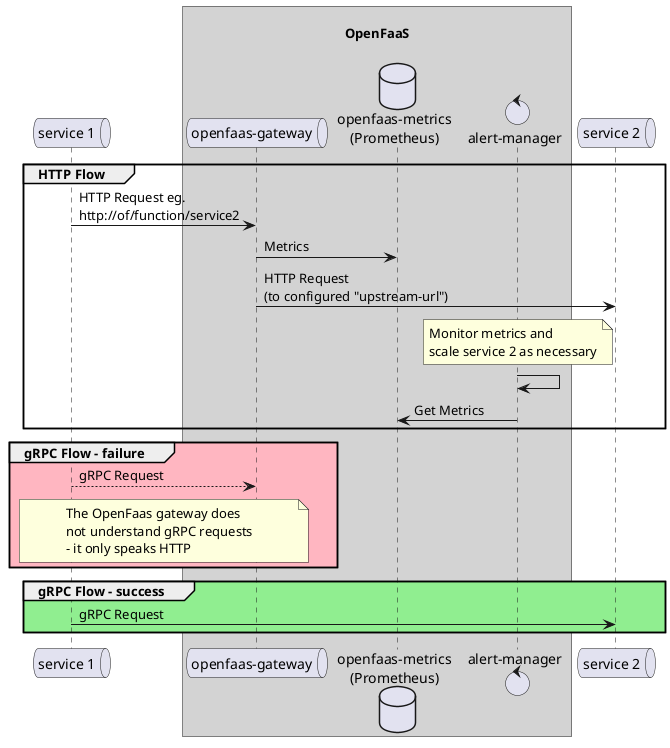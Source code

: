 @startuml gRPC+OpenFaas scaling
queue "service 1" as s1
box "\nOpenFaaS\n" #LightGray
queue "openfaas-gateway" as ofg
database "openfaas-metrics\n(Prometheus)" as ofm
control "alert-manager" as am
end box
queue "service 2" as s2

group HTTP Flow 
    s1->ofg: HTTP Request eg. \nhttp://of/function/service2
    ofg->ofm: Metrics
    ofg->s2: HTTP Request \n(to configured "upstream-url")
    note over am
        Monitor metrics and
        scale service 2 as necessary
    end note
    am->am
    am->ofm: Get Metrics
end

group #LightPink gRPC Flow - failure
    s1-->ofg: gRPC Request
    note over s1, ofg
    The OpenFaas gateway does
    not understand gRPC requests
    - it only speaks HTTP
    end note
end

group #LightGreen gRPC Flow - success
    s1->s2: gRPC Request
end

@enduml